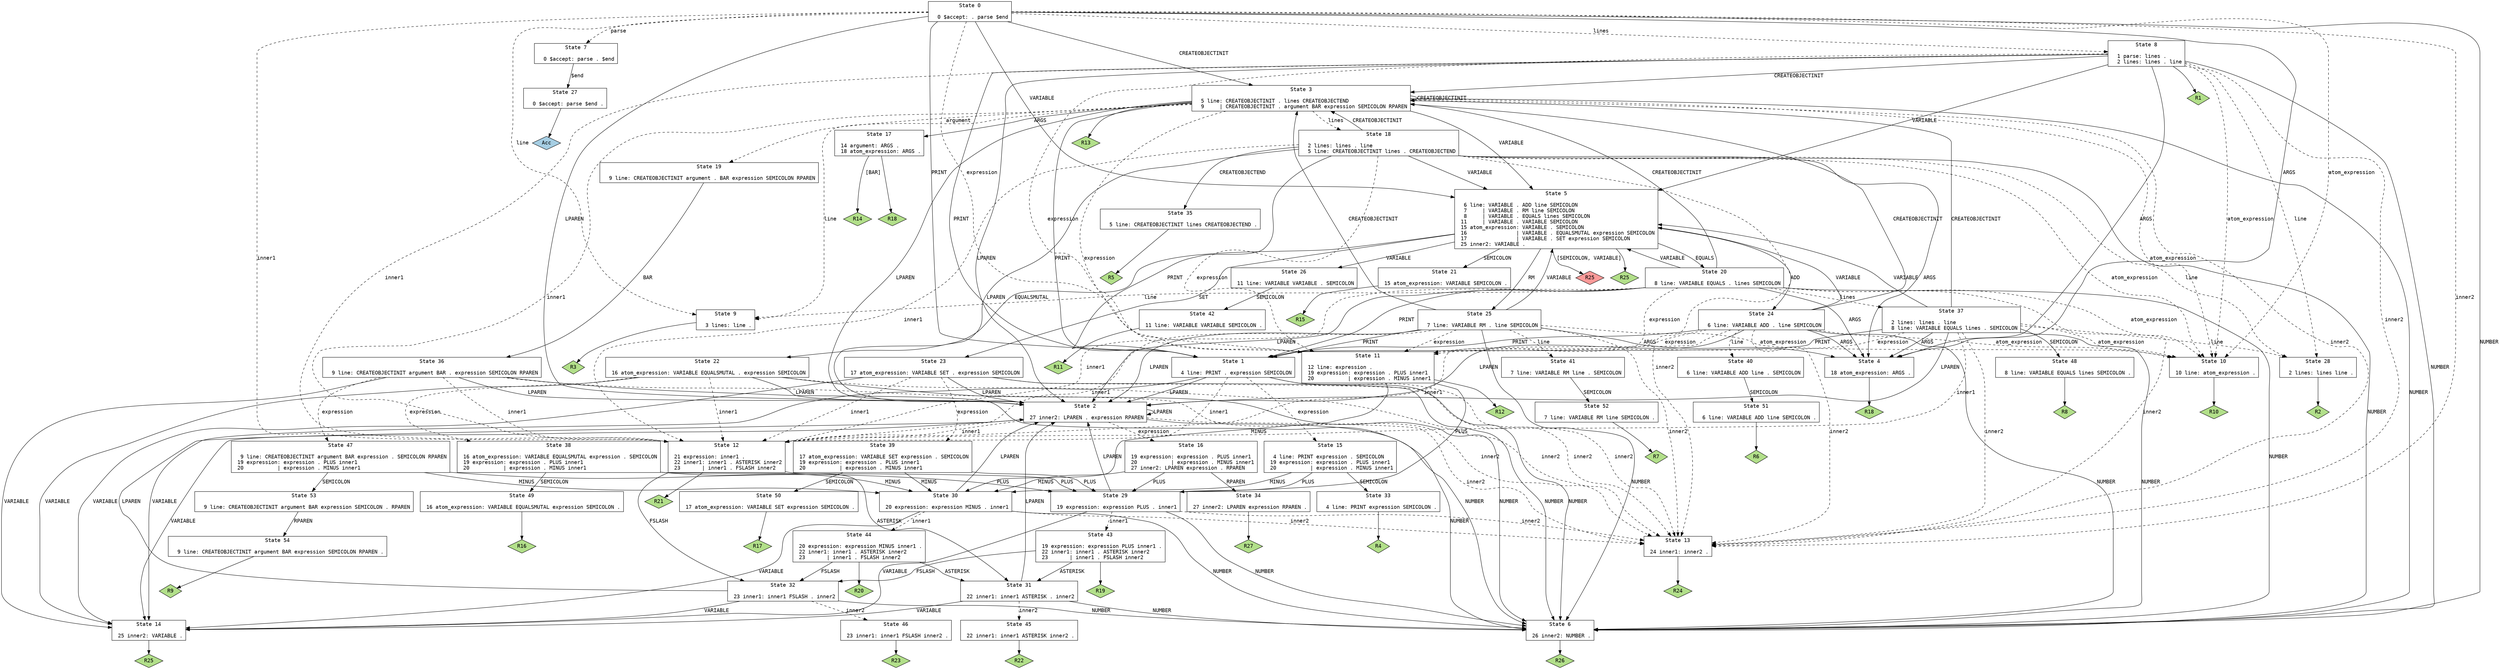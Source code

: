 // Generated by GNU Bison 3.0.4.
// Report bugs to <bug-bison@gnu.org>.
// Home page: <http://www.gnu.org/software/bison/>.

digraph "parser.y"
{
  node [fontname = courier, shape = box, colorscheme = paired6]
  edge [fontname = courier]

  0 [label="State 0\n\l  0 $accept: . parse $end\l"]
  0 -> 1 [style=solid label="PRINT"]
  0 -> 2 [style=solid label="LPAREN"]
  0 -> 3 [style=solid label="CREATEOBJECTINIT"]
  0 -> 4 [style=solid label="ARGS"]
  0 -> 5 [style=solid label="VARIABLE"]
  0 -> 6 [style=solid label="NUMBER"]
  0 -> 7 [style=dashed label="parse"]
  0 -> 8 [style=dashed label="lines"]
  0 -> 9 [style=dashed label="line"]
  0 -> 10 [style=dashed label="atom_expression"]
  0 -> 11 [style=dashed label="expression"]
  0 -> 12 [style=dashed label="inner1"]
  0 -> 13 [style=dashed label="inner2"]
  1 [label="State 1\n\l  4 line: PRINT . expression SEMICOLON\l"]
  1 -> 2 [style=solid label="LPAREN"]
  1 -> 14 [style=solid label="VARIABLE"]
  1 -> 6 [style=solid label="NUMBER"]
  1 -> 15 [style=dashed label="expression"]
  1 -> 12 [style=dashed label="inner1"]
  1 -> 13 [style=dashed label="inner2"]
  2 [label="State 2\n\l 27 inner2: LPAREN . expression RPAREN\l"]
  2 -> 2 [style=solid label="LPAREN"]
  2 -> 14 [style=solid label="VARIABLE"]
  2 -> 6 [style=solid label="NUMBER"]
  2 -> 16 [style=dashed label="expression"]
  2 -> 12 [style=dashed label="inner1"]
  2 -> 13 [style=dashed label="inner2"]
  3 [label="State 3\n\l  5 line: CREATEOBJECTINIT . lines CREATEOBJECTEND\l  9     | CREATEOBJECTINIT . argument BAR expression SEMICOLON RPAREN\l"]
  3 -> 1 [style=solid label="PRINT"]
  3 -> 2 [style=solid label="LPAREN"]
  3 -> 3 [style=solid label="CREATEOBJECTINIT"]
  3 -> 17 [style=solid label="ARGS"]
  3 -> 5 [style=solid label="VARIABLE"]
  3 -> 6 [style=solid label="NUMBER"]
  3 -> 18 [style=dashed label="lines"]
  3 -> 9 [style=dashed label="line"]
  3 -> 19 [style=dashed label="argument"]
  3 -> 10 [style=dashed label="atom_expression"]
  3 -> 11 [style=dashed label="expression"]
  3 -> 12 [style=dashed label="inner1"]
  3 -> 13 [style=dashed label="inner2"]
  3 -> "3R13" [style=solid]
 "3R13" [label="R13", fillcolor=3, shape=diamond, style=filled]
  4 [label="State 4\n\l 18 atom_expression: ARGS .\l"]
  4 -> "4R18" [style=solid]
 "4R18" [label="R18", fillcolor=3, shape=diamond, style=filled]
  5 [label="State 5\n\l  6 line: VARIABLE . ADD line SEMICOLON\l  7     | VARIABLE . RM line SEMICOLON\l  8     | VARIABLE . EQUALS lines SEMICOLON\l 11     | VARIABLE . VARIABLE SEMICOLON\l 15 atom_expression: VARIABLE . SEMICOLON\l 16                | VARIABLE . EQUALSMUTAL expression SEMICOLON\l 17                | VARIABLE . SET expression SEMICOLON\l 25 inner2: VARIABLE .\l"]
  5 -> 20 [style=solid label="EQUALS"]
  5 -> 21 [style=solid label="SEMICOLON"]
  5 -> 22 [style=solid label="EQUALSMUTAL"]
  5 -> 23 [style=solid label="SET"]
  5 -> 24 [style=solid label="ADD"]
  5 -> 25 [style=solid label="RM"]
  5 -> 26 [style=solid label="VARIABLE"]
  5 -> "5R25d" [label="[SEMICOLON, VARIABLE]", style=solid]
 "5R25d" [label="R25", fillcolor=5, shape=diamond, style=filled]
  5 -> "5R25" [style=solid]
 "5R25" [label="R25", fillcolor=3, shape=diamond, style=filled]
  6 [label="State 6\n\l 26 inner2: NUMBER .\l"]
  6 -> "6R26" [style=solid]
 "6R26" [label="R26", fillcolor=3, shape=diamond, style=filled]
  7 [label="State 7\n\l  0 $accept: parse . $end\l"]
  7 -> 27 [style=solid label="$end"]
  8 [label="State 8\n\l  1 parse: lines .\l  2 lines: lines . line\l"]
  8 -> 1 [style=solid label="PRINT"]
  8 -> 2 [style=solid label="LPAREN"]
  8 -> 3 [style=solid label="CREATEOBJECTINIT"]
  8 -> 4 [style=solid label="ARGS"]
  8 -> 5 [style=solid label="VARIABLE"]
  8 -> 6 [style=solid label="NUMBER"]
  8 -> 28 [style=dashed label="line"]
  8 -> 10 [style=dashed label="atom_expression"]
  8 -> 11 [style=dashed label="expression"]
  8 -> 12 [style=dashed label="inner1"]
  8 -> 13 [style=dashed label="inner2"]
  8 -> "8R1" [style=solid]
 "8R1" [label="R1", fillcolor=3, shape=diamond, style=filled]
  9 [label="State 9\n\l  3 lines: line .\l"]
  9 -> "9R3" [style=solid]
 "9R3" [label="R3", fillcolor=3, shape=diamond, style=filled]
  10 [label="State 10\n\l 10 line: atom_expression .\l"]
  10 -> "10R10" [style=solid]
 "10R10" [label="R10", fillcolor=3, shape=diamond, style=filled]
  11 [label="State 11\n\l 12 line: expression .\l 19 expression: expression . PLUS inner1\l 20           | expression . MINUS inner1\l"]
  11 -> 29 [style=solid label="PLUS"]
  11 -> 30 [style=solid label="MINUS"]
  11 -> "11R12" [style=solid]
 "11R12" [label="R12", fillcolor=3, shape=diamond, style=filled]
  12 [label="State 12\n\l 21 expression: inner1 .\l 22 inner1: inner1 . ASTERISK inner2\l 23       | inner1 . FSLASH inner2\l"]
  12 -> 31 [style=solid label="ASTERISK"]
  12 -> 32 [style=solid label="FSLASH"]
  12 -> "12R21" [style=solid]
 "12R21" [label="R21", fillcolor=3, shape=diamond, style=filled]
  13 [label="State 13\n\l 24 inner1: inner2 .\l"]
  13 -> "13R24" [style=solid]
 "13R24" [label="R24", fillcolor=3, shape=diamond, style=filled]
  14 [label="State 14\n\l 25 inner2: VARIABLE .\l"]
  14 -> "14R25" [style=solid]
 "14R25" [label="R25", fillcolor=3, shape=diamond, style=filled]
  15 [label="State 15\n\l  4 line: PRINT expression . SEMICOLON\l 19 expression: expression . PLUS inner1\l 20           | expression . MINUS inner1\l"]
  15 -> 29 [style=solid label="PLUS"]
  15 -> 30 [style=solid label="MINUS"]
  15 -> 33 [style=solid label="SEMICOLON"]
  16 [label="State 16\n\l 19 expression: expression . PLUS inner1\l 20           | expression . MINUS inner1\l 27 inner2: LPAREN expression . RPAREN\l"]
  16 -> 29 [style=solid label="PLUS"]
  16 -> 30 [style=solid label="MINUS"]
  16 -> 34 [style=solid label="RPAREN"]
  17 [label="State 17\n\l 14 argument: ARGS .\l 18 atom_expression: ARGS .\l"]
  17 -> "17R14" [label="[BAR]", style=solid]
 "17R14" [label="R14", fillcolor=3, shape=diamond, style=filled]
  17 -> "17R18" [style=solid]
 "17R18" [label="R18", fillcolor=3, shape=diamond, style=filled]
  18 [label="State 18\n\l  2 lines: lines . line\l  5 line: CREATEOBJECTINIT lines . CREATEOBJECTEND\l"]
  18 -> 1 [style=solid label="PRINT"]
  18 -> 2 [style=solid label="LPAREN"]
  18 -> 3 [style=solid label="CREATEOBJECTINIT"]
  18 -> 35 [style=solid label="CREATEOBJECTEND"]
  18 -> 4 [style=solid label="ARGS"]
  18 -> 5 [style=solid label="VARIABLE"]
  18 -> 6 [style=solid label="NUMBER"]
  18 -> 28 [style=dashed label="line"]
  18 -> 10 [style=dashed label="atom_expression"]
  18 -> 11 [style=dashed label="expression"]
  18 -> 12 [style=dashed label="inner1"]
  18 -> 13 [style=dashed label="inner2"]
  19 [label="State 19\n\l  9 line: CREATEOBJECTINIT argument . BAR expression SEMICOLON RPAREN\l"]
  19 -> 36 [style=solid label="BAR"]
  20 [label="State 20\n\l  8 line: VARIABLE EQUALS . lines SEMICOLON\l"]
  20 -> 1 [style=solid label="PRINT"]
  20 -> 2 [style=solid label="LPAREN"]
  20 -> 3 [style=solid label="CREATEOBJECTINIT"]
  20 -> 4 [style=solid label="ARGS"]
  20 -> 5 [style=solid label="VARIABLE"]
  20 -> 6 [style=solid label="NUMBER"]
  20 -> 37 [style=dashed label="lines"]
  20 -> 9 [style=dashed label="line"]
  20 -> 10 [style=dashed label="atom_expression"]
  20 -> 11 [style=dashed label="expression"]
  20 -> 12 [style=dashed label="inner1"]
  20 -> 13 [style=dashed label="inner2"]
  21 [label="State 21\n\l 15 atom_expression: VARIABLE SEMICOLON .\l"]
  21 -> "21R15" [style=solid]
 "21R15" [label="R15", fillcolor=3, shape=diamond, style=filled]
  22 [label="State 22\n\l 16 atom_expression: VARIABLE EQUALSMUTAL . expression SEMICOLON\l"]
  22 -> 2 [style=solid label="LPAREN"]
  22 -> 14 [style=solid label="VARIABLE"]
  22 -> 6 [style=solid label="NUMBER"]
  22 -> 38 [style=dashed label="expression"]
  22 -> 12 [style=dashed label="inner1"]
  22 -> 13 [style=dashed label="inner2"]
  23 [label="State 23\n\l 17 atom_expression: VARIABLE SET . expression SEMICOLON\l"]
  23 -> 2 [style=solid label="LPAREN"]
  23 -> 14 [style=solid label="VARIABLE"]
  23 -> 6 [style=solid label="NUMBER"]
  23 -> 39 [style=dashed label="expression"]
  23 -> 12 [style=dashed label="inner1"]
  23 -> 13 [style=dashed label="inner2"]
  24 [label="State 24\n\l  6 line: VARIABLE ADD . line SEMICOLON\l"]
  24 -> 1 [style=solid label="PRINT"]
  24 -> 2 [style=solid label="LPAREN"]
  24 -> 3 [style=solid label="CREATEOBJECTINIT"]
  24 -> 4 [style=solid label="ARGS"]
  24 -> 5 [style=solid label="VARIABLE"]
  24 -> 6 [style=solid label="NUMBER"]
  24 -> 40 [style=dashed label="line"]
  24 -> 10 [style=dashed label="atom_expression"]
  24 -> 11 [style=dashed label="expression"]
  24 -> 12 [style=dashed label="inner1"]
  24 -> 13 [style=dashed label="inner2"]
  25 [label="State 25\n\l  7 line: VARIABLE RM . line SEMICOLON\l"]
  25 -> 1 [style=solid label="PRINT"]
  25 -> 2 [style=solid label="LPAREN"]
  25 -> 3 [style=solid label="CREATEOBJECTINIT"]
  25 -> 4 [style=solid label="ARGS"]
  25 -> 5 [style=solid label="VARIABLE"]
  25 -> 6 [style=solid label="NUMBER"]
  25 -> 41 [style=dashed label="line"]
  25 -> 10 [style=dashed label="atom_expression"]
  25 -> 11 [style=dashed label="expression"]
  25 -> 12 [style=dashed label="inner1"]
  25 -> 13 [style=dashed label="inner2"]
  26 [label="State 26\n\l 11 line: VARIABLE VARIABLE . SEMICOLON\l"]
  26 -> 42 [style=solid label="SEMICOLON"]
  27 [label="State 27\n\l  0 $accept: parse $end .\l"]
  27 -> "27R0" [style=solid]
 "27R0" [label="Acc", fillcolor=1, shape=diamond, style=filled]
  28 [label="State 28\n\l  2 lines: lines line .\l"]
  28 -> "28R2" [style=solid]
 "28R2" [label="R2", fillcolor=3, shape=diamond, style=filled]
  29 [label="State 29\n\l 19 expression: expression PLUS . inner1\l"]
  29 -> 2 [style=solid label="LPAREN"]
  29 -> 14 [style=solid label="VARIABLE"]
  29 -> 6 [style=solid label="NUMBER"]
  29 -> 43 [style=dashed label="inner1"]
  29 -> 13 [style=dashed label="inner2"]
  30 [label="State 30\n\l 20 expression: expression MINUS . inner1\l"]
  30 -> 2 [style=solid label="LPAREN"]
  30 -> 14 [style=solid label="VARIABLE"]
  30 -> 6 [style=solid label="NUMBER"]
  30 -> 44 [style=dashed label="inner1"]
  30 -> 13 [style=dashed label="inner2"]
  31 [label="State 31\n\l 22 inner1: inner1 ASTERISK . inner2\l"]
  31 -> 2 [style=solid label="LPAREN"]
  31 -> 14 [style=solid label="VARIABLE"]
  31 -> 6 [style=solid label="NUMBER"]
  31 -> 45 [style=dashed label="inner2"]
  32 [label="State 32\n\l 23 inner1: inner1 FSLASH . inner2\l"]
  32 -> 2 [style=solid label="LPAREN"]
  32 -> 14 [style=solid label="VARIABLE"]
  32 -> 6 [style=solid label="NUMBER"]
  32 -> 46 [style=dashed label="inner2"]
  33 [label="State 33\n\l  4 line: PRINT expression SEMICOLON .\l"]
  33 -> "33R4" [style=solid]
 "33R4" [label="R4", fillcolor=3, shape=diamond, style=filled]
  34 [label="State 34\n\l 27 inner2: LPAREN expression RPAREN .\l"]
  34 -> "34R27" [style=solid]
 "34R27" [label="R27", fillcolor=3, shape=diamond, style=filled]
  35 [label="State 35\n\l  5 line: CREATEOBJECTINIT lines CREATEOBJECTEND .\l"]
  35 -> "35R5" [style=solid]
 "35R5" [label="R5", fillcolor=3, shape=diamond, style=filled]
  36 [label="State 36\n\l  9 line: CREATEOBJECTINIT argument BAR . expression SEMICOLON RPAREN\l"]
  36 -> 2 [style=solid label="LPAREN"]
  36 -> 14 [style=solid label="VARIABLE"]
  36 -> 6 [style=solid label="NUMBER"]
  36 -> 47 [style=dashed label="expression"]
  36 -> 12 [style=dashed label="inner1"]
  36 -> 13 [style=dashed label="inner2"]
  37 [label="State 37\n\l  2 lines: lines . line\l  8 line: VARIABLE EQUALS lines . SEMICOLON\l"]
  37 -> 1 [style=solid label="PRINT"]
  37 -> 2 [style=solid label="LPAREN"]
  37 -> 48 [style=solid label="SEMICOLON"]
  37 -> 3 [style=solid label="CREATEOBJECTINIT"]
  37 -> 4 [style=solid label="ARGS"]
  37 -> 5 [style=solid label="VARIABLE"]
  37 -> 6 [style=solid label="NUMBER"]
  37 -> 28 [style=dashed label="line"]
  37 -> 10 [style=dashed label="atom_expression"]
  37 -> 11 [style=dashed label="expression"]
  37 -> 12 [style=dashed label="inner1"]
  37 -> 13 [style=dashed label="inner2"]
  38 [label="State 38\n\l 16 atom_expression: VARIABLE EQUALSMUTAL expression . SEMICOLON\l 19 expression: expression . PLUS inner1\l 20           | expression . MINUS inner1\l"]
  38 -> 29 [style=solid label="PLUS"]
  38 -> 30 [style=solid label="MINUS"]
  38 -> 49 [style=solid label="SEMICOLON"]
  39 [label="State 39\n\l 17 atom_expression: VARIABLE SET expression . SEMICOLON\l 19 expression: expression . PLUS inner1\l 20           | expression . MINUS inner1\l"]
  39 -> 29 [style=solid label="PLUS"]
  39 -> 30 [style=solid label="MINUS"]
  39 -> 50 [style=solid label="SEMICOLON"]
  40 [label="State 40\n\l  6 line: VARIABLE ADD line . SEMICOLON\l"]
  40 -> 51 [style=solid label="SEMICOLON"]
  41 [label="State 41\n\l  7 line: VARIABLE RM line . SEMICOLON\l"]
  41 -> 52 [style=solid label="SEMICOLON"]
  42 [label="State 42\n\l 11 line: VARIABLE VARIABLE SEMICOLON .\l"]
  42 -> "42R11" [style=solid]
 "42R11" [label="R11", fillcolor=3, shape=diamond, style=filled]
  43 [label="State 43\n\l 19 expression: expression PLUS inner1 .\l 22 inner1: inner1 . ASTERISK inner2\l 23       | inner1 . FSLASH inner2\l"]
  43 -> 31 [style=solid label="ASTERISK"]
  43 -> 32 [style=solid label="FSLASH"]
  43 -> "43R19" [style=solid]
 "43R19" [label="R19", fillcolor=3, shape=diamond, style=filled]
  44 [label="State 44\n\l 20 expression: expression MINUS inner1 .\l 22 inner1: inner1 . ASTERISK inner2\l 23       | inner1 . FSLASH inner2\l"]
  44 -> 31 [style=solid label="ASTERISK"]
  44 -> 32 [style=solid label="FSLASH"]
  44 -> "44R20" [style=solid]
 "44R20" [label="R20", fillcolor=3, shape=diamond, style=filled]
  45 [label="State 45\n\l 22 inner1: inner1 ASTERISK inner2 .\l"]
  45 -> "45R22" [style=solid]
 "45R22" [label="R22", fillcolor=3, shape=diamond, style=filled]
  46 [label="State 46\n\l 23 inner1: inner1 FSLASH inner2 .\l"]
  46 -> "46R23" [style=solid]
 "46R23" [label="R23", fillcolor=3, shape=diamond, style=filled]
  47 [label="State 47\n\l  9 line: CREATEOBJECTINIT argument BAR expression . SEMICOLON RPAREN\l 19 expression: expression . PLUS inner1\l 20           | expression . MINUS inner1\l"]
  47 -> 29 [style=solid label="PLUS"]
  47 -> 30 [style=solid label="MINUS"]
  47 -> 53 [style=solid label="SEMICOLON"]
  48 [label="State 48\n\l  8 line: VARIABLE EQUALS lines SEMICOLON .\l"]
  48 -> "48R8" [style=solid]
 "48R8" [label="R8", fillcolor=3, shape=diamond, style=filled]
  49 [label="State 49\n\l 16 atom_expression: VARIABLE EQUALSMUTAL expression SEMICOLON .\l"]
  49 -> "49R16" [style=solid]
 "49R16" [label="R16", fillcolor=3, shape=diamond, style=filled]
  50 [label="State 50\n\l 17 atom_expression: VARIABLE SET expression SEMICOLON .\l"]
  50 -> "50R17" [style=solid]
 "50R17" [label="R17", fillcolor=3, shape=diamond, style=filled]
  51 [label="State 51\n\l  6 line: VARIABLE ADD line SEMICOLON .\l"]
  51 -> "51R6" [style=solid]
 "51R6" [label="R6", fillcolor=3, shape=diamond, style=filled]
  52 [label="State 52\n\l  7 line: VARIABLE RM line SEMICOLON .\l"]
  52 -> "52R7" [style=solid]
 "52R7" [label="R7", fillcolor=3, shape=diamond, style=filled]
  53 [label="State 53\n\l  9 line: CREATEOBJECTINIT argument BAR expression SEMICOLON . RPAREN\l"]
  53 -> 54 [style=solid label="RPAREN"]
  54 [label="State 54\n\l  9 line: CREATEOBJECTINIT argument BAR expression SEMICOLON RPAREN .\l"]
  54 -> "54R9" [style=solid]
 "54R9" [label="R9", fillcolor=3, shape=diamond, style=filled]
}
